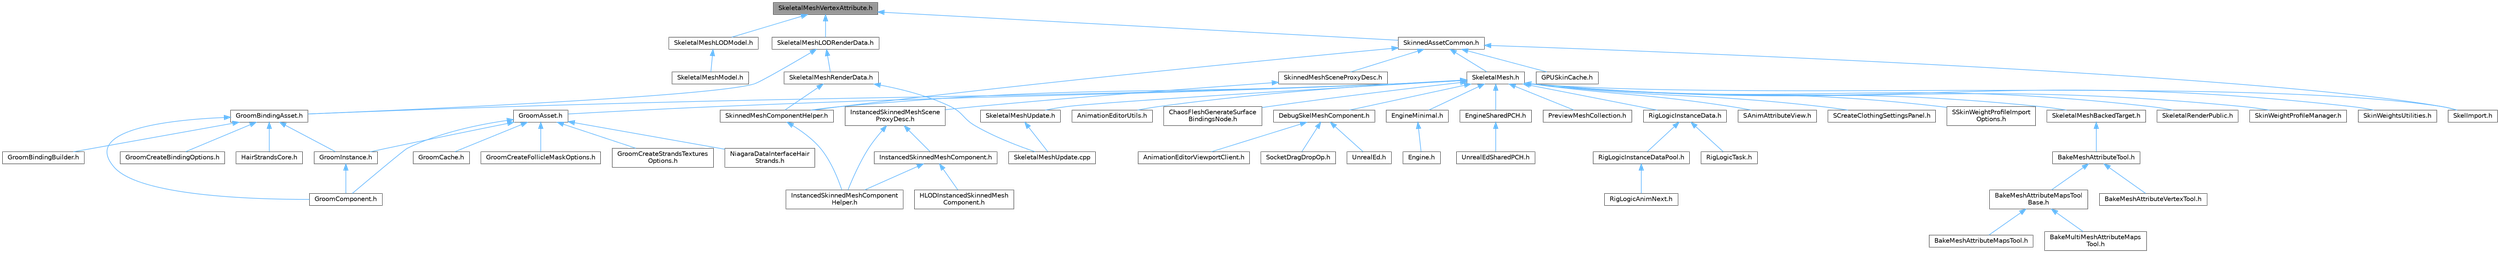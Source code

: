 digraph "SkeletalMeshVertexAttribute.h"
{
 // INTERACTIVE_SVG=YES
 // LATEX_PDF_SIZE
  bgcolor="transparent";
  edge [fontname=Helvetica,fontsize=10,labelfontname=Helvetica,labelfontsize=10];
  node [fontname=Helvetica,fontsize=10,shape=box,height=0.2,width=0.4];
  Node1 [id="Node000001",label="SkeletalMeshVertexAttribute.h",height=0.2,width=0.4,color="gray40", fillcolor="grey60", style="filled", fontcolor="black",tooltip=" "];
  Node1 -> Node2 [id="edge1_Node000001_Node000002",dir="back",color="steelblue1",style="solid",tooltip=" "];
  Node2 [id="Node000002",label="SkeletalMeshLODModel.h",height=0.2,width=0.4,color="grey40", fillcolor="white", style="filled",URL="$d2/d34/SkeletalMeshLODModel_8h.html",tooltip=" "];
  Node2 -> Node3 [id="edge2_Node000002_Node000003",dir="back",color="steelblue1",style="solid",tooltip=" "];
  Node3 [id="Node000003",label="SkeletalMeshModel.h",height=0.2,width=0.4,color="grey40", fillcolor="white", style="filled",URL="$d1/d2c/SkeletalMeshModel_8h.html",tooltip=" "];
  Node1 -> Node4 [id="edge3_Node000001_Node000004",dir="back",color="steelblue1",style="solid",tooltip=" "];
  Node4 [id="Node000004",label="SkeletalMeshLODRenderData.h",height=0.2,width=0.4,color="grey40", fillcolor="white", style="filled",URL="$d0/d5a/SkeletalMeshLODRenderData_8h.html",tooltip=" "];
  Node4 -> Node5 [id="edge4_Node000004_Node000005",dir="back",color="steelblue1",style="solid",tooltip=" "];
  Node5 [id="Node000005",label="GroomBindingAsset.h",height=0.2,width=0.4,color="grey40", fillcolor="white", style="filled",URL="$de/d26/GroomBindingAsset_8h.html",tooltip=" "];
  Node5 -> Node6 [id="edge5_Node000005_Node000006",dir="back",color="steelblue1",style="solid",tooltip=" "];
  Node6 [id="Node000006",label="GroomBindingBuilder.h",height=0.2,width=0.4,color="grey40", fillcolor="white", style="filled",URL="$d2/d2f/GroomBindingBuilder_8h.html",tooltip=" "];
  Node5 -> Node7 [id="edge6_Node000005_Node000007",dir="back",color="steelblue1",style="solid",tooltip=" "];
  Node7 [id="Node000007",label="GroomComponent.h",height=0.2,width=0.4,color="grey40", fillcolor="white", style="filled",URL="$de/d2e/GroomComponent_8h.html",tooltip=" "];
  Node5 -> Node8 [id="edge7_Node000005_Node000008",dir="back",color="steelblue1",style="solid",tooltip=" "];
  Node8 [id="Node000008",label="GroomCreateBindingOptions.h",height=0.2,width=0.4,color="grey40", fillcolor="white", style="filled",URL="$d5/dba/GroomCreateBindingOptions_8h.html",tooltip=" "];
  Node5 -> Node9 [id="edge8_Node000005_Node000009",dir="back",color="steelblue1",style="solid",tooltip=" "];
  Node9 [id="Node000009",label="GroomInstance.h",height=0.2,width=0.4,color="grey40", fillcolor="white", style="filled",URL="$dd/d47/GroomInstance_8h.html",tooltip=" "];
  Node9 -> Node7 [id="edge9_Node000009_Node000007",dir="back",color="steelblue1",style="solid",tooltip=" "];
  Node5 -> Node10 [id="edge10_Node000005_Node000010",dir="back",color="steelblue1",style="solid",tooltip=" "];
  Node10 [id="Node000010",label="HairStrandsCore.h",height=0.2,width=0.4,color="grey40", fillcolor="white", style="filled",URL="$d7/def/HairStrandsCore_8h.html",tooltip=" "];
  Node4 -> Node11 [id="edge11_Node000004_Node000011",dir="back",color="steelblue1",style="solid",tooltip=" "];
  Node11 [id="Node000011",label="SkeletalMeshRenderData.h",height=0.2,width=0.4,color="grey40", fillcolor="white", style="filled",URL="$d9/d14/SkeletalMeshRenderData_8h.html",tooltip=" "];
  Node11 -> Node12 [id="edge12_Node000011_Node000012",dir="back",color="steelblue1",style="solid",tooltip=" "];
  Node12 [id="Node000012",label="SkeletalMeshUpdate.cpp",height=0.2,width=0.4,color="grey40", fillcolor="white", style="filled",URL="$db/d45/SkeletalMeshUpdate_8cpp.html",tooltip=" "];
  Node11 -> Node13 [id="edge13_Node000011_Node000013",dir="back",color="steelblue1",style="solid",tooltip=" "];
  Node13 [id="Node000013",label="SkinnedMeshComponentHelper.h",height=0.2,width=0.4,color="grey40", fillcolor="white", style="filled",URL="$db/d81/SkinnedMeshComponentHelper_8h.html",tooltip=" "];
  Node13 -> Node14 [id="edge14_Node000013_Node000014",dir="back",color="steelblue1",style="solid",tooltip=" "];
  Node14 [id="Node000014",label="InstancedSkinnedMeshComponent\lHelper.h",height=0.2,width=0.4,color="grey40", fillcolor="white", style="filled",URL="$d1/d86/InstancedSkinnedMeshComponentHelper_8h.html",tooltip=" "];
  Node1 -> Node15 [id="edge15_Node000001_Node000015",dir="back",color="steelblue1",style="solid",tooltip=" "];
  Node15 [id="Node000015",label="SkinnedAssetCommon.h",height=0.2,width=0.4,color="grey40", fillcolor="white", style="filled",URL="$dc/dea/SkinnedAssetCommon_8h.html",tooltip=" "];
  Node15 -> Node16 [id="edge16_Node000015_Node000016",dir="back",color="steelblue1",style="solid",tooltip=" "];
  Node16 [id="Node000016",label="GPUSkinCache.h",height=0.2,width=0.4,color="grey40", fillcolor="white", style="filled",URL="$d0/d2d/GPUSkinCache_8h.html",tooltip=" "];
  Node15 -> Node17 [id="edge17_Node000015_Node000017",dir="back",color="steelblue1",style="solid",tooltip=" "];
  Node17 [id="Node000017",label="SkelImport.h",height=0.2,width=0.4,color="grey40", fillcolor="white", style="filled",URL="$d2/d8b/SkelImport_8h.html",tooltip=" "];
  Node15 -> Node18 [id="edge18_Node000015_Node000018",dir="back",color="steelblue1",style="solid",tooltip=" "];
  Node18 [id="Node000018",label="SkeletalMesh.h",height=0.2,width=0.4,color="grey40", fillcolor="white", style="filled",URL="$d6/de7/SkeletalMesh_8h.html",tooltip=" "];
  Node18 -> Node19 [id="edge19_Node000018_Node000019",dir="back",color="steelblue1",style="solid",tooltip=" "];
  Node19 [id="Node000019",label="AnimationEditorUtils.h",height=0.2,width=0.4,color="grey40", fillcolor="white", style="filled",URL="$df/d23/AnimationEditorUtils_8h.html",tooltip=" "];
  Node18 -> Node20 [id="edge20_Node000018_Node000020",dir="back",color="steelblue1",style="solid",tooltip=" "];
  Node20 [id="Node000020",label="ChaosFleshGenerateSurface\lBindingsNode.h",height=0.2,width=0.4,color="grey40", fillcolor="white", style="filled",URL="$db/dca/ChaosFleshGenerateSurfaceBindingsNode_8h.html",tooltip=" "];
  Node18 -> Node21 [id="edge21_Node000018_Node000021",dir="back",color="steelblue1",style="solid",tooltip=" "];
  Node21 [id="Node000021",label="DebugSkelMeshComponent.h",height=0.2,width=0.4,color="grey40", fillcolor="white", style="filled",URL="$d5/d33/DebugSkelMeshComponent_8h.html",tooltip=" "];
  Node21 -> Node22 [id="edge22_Node000021_Node000022",dir="back",color="steelblue1",style="solid",tooltip=" "];
  Node22 [id="Node000022",label="AnimationEditorViewportClient.h",height=0.2,width=0.4,color="grey40", fillcolor="white", style="filled",URL="$d1/d45/AnimationEditorViewportClient_8h.html",tooltip=" "];
  Node21 -> Node23 [id="edge23_Node000021_Node000023",dir="back",color="steelblue1",style="solid",tooltip=" "];
  Node23 [id="Node000023",label="SocketDragDropOp.h",height=0.2,width=0.4,color="grey40", fillcolor="white", style="filled",URL="$d2/d53/SocketDragDropOp_8h.html",tooltip=" "];
  Node21 -> Node24 [id="edge24_Node000021_Node000024",dir="back",color="steelblue1",style="solid",tooltip=" "];
  Node24 [id="Node000024",label="UnrealEd.h",height=0.2,width=0.4,color="grey40", fillcolor="white", style="filled",URL="$d2/d5f/UnrealEd_8h.html",tooltip=" "];
  Node18 -> Node25 [id="edge25_Node000018_Node000025",dir="back",color="steelblue1",style="solid",tooltip=" "];
  Node25 [id="Node000025",label="EngineMinimal.h",height=0.2,width=0.4,color="grey40", fillcolor="white", style="filled",URL="$d0/d2c/EngineMinimal_8h.html",tooltip=" "];
  Node25 -> Node26 [id="edge26_Node000025_Node000026",dir="back",color="steelblue1",style="solid",tooltip=" "];
  Node26 [id="Node000026",label="Engine.h",height=0.2,width=0.4,color="grey40", fillcolor="white", style="filled",URL="$d1/d34/Public_2Engine_8h.html",tooltip=" "];
  Node18 -> Node27 [id="edge27_Node000018_Node000027",dir="back",color="steelblue1",style="solid",tooltip=" "];
  Node27 [id="Node000027",label="EngineSharedPCH.h",height=0.2,width=0.4,color="grey40", fillcolor="white", style="filled",URL="$dc/dbb/EngineSharedPCH_8h.html",tooltip=" "];
  Node27 -> Node28 [id="edge28_Node000027_Node000028",dir="back",color="steelblue1",style="solid",tooltip=" "];
  Node28 [id="Node000028",label="UnrealEdSharedPCH.h",height=0.2,width=0.4,color="grey40", fillcolor="white", style="filled",URL="$d1/de6/UnrealEdSharedPCH_8h.html",tooltip=" "];
  Node18 -> Node29 [id="edge29_Node000018_Node000029",dir="back",color="steelblue1",style="solid",tooltip=" "];
  Node29 [id="Node000029",label="GroomAsset.h",height=0.2,width=0.4,color="grey40", fillcolor="white", style="filled",URL="$d8/df1/GroomAsset_8h.html",tooltip=" "];
  Node29 -> Node30 [id="edge30_Node000029_Node000030",dir="back",color="steelblue1",style="solid",tooltip=" "];
  Node30 [id="Node000030",label="GroomCache.h",height=0.2,width=0.4,color="grey40", fillcolor="white", style="filled",URL="$d7/d6e/GroomCache_8h.html",tooltip=" "];
  Node29 -> Node7 [id="edge31_Node000029_Node000007",dir="back",color="steelblue1",style="solid",tooltip=" "];
  Node29 -> Node31 [id="edge32_Node000029_Node000031",dir="back",color="steelblue1",style="solid",tooltip=" "];
  Node31 [id="Node000031",label="GroomCreateFollicleMaskOptions.h",height=0.2,width=0.4,color="grey40", fillcolor="white", style="filled",URL="$d7/d8b/GroomCreateFollicleMaskOptions_8h.html",tooltip=" "];
  Node29 -> Node32 [id="edge33_Node000029_Node000032",dir="back",color="steelblue1",style="solid",tooltip=" "];
  Node32 [id="Node000032",label="GroomCreateStrandsTextures\lOptions.h",height=0.2,width=0.4,color="grey40", fillcolor="white", style="filled",URL="$da/dfc/GroomCreateStrandsTexturesOptions_8h.html",tooltip=" "];
  Node29 -> Node9 [id="edge34_Node000029_Node000009",dir="back",color="steelblue1",style="solid",tooltip=" "];
  Node29 -> Node33 [id="edge35_Node000029_Node000033",dir="back",color="steelblue1",style="solid",tooltip=" "];
  Node33 [id="Node000033",label="NiagaraDataInterfaceHair\lStrands.h",height=0.2,width=0.4,color="grey40", fillcolor="white", style="filled",URL="$da/dd2/NiagaraDataInterfaceHairStrands_8h.html",tooltip=" "];
  Node18 -> Node5 [id="edge36_Node000018_Node000005",dir="back",color="steelblue1",style="solid",tooltip=" "];
  Node18 -> Node34 [id="edge37_Node000018_Node000034",dir="back",color="steelblue1",style="solid",tooltip=" "];
  Node34 [id="Node000034",label="PreviewMeshCollection.h",height=0.2,width=0.4,color="grey40", fillcolor="white", style="filled",URL="$dc/d45/PreviewMeshCollection_8h.html",tooltip=" "];
  Node18 -> Node35 [id="edge38_Node000018_Node000035",dir="back",color="steelblue1",style="solid",tooltip=" "];
  Node35 [id="Node000035",label="RigLogicInstanceData.h",height=0.2,width=0.4,color="grey40", fillcolor="white", style="filled",URL="$d5/d38/RigLogicInstanceData_8h.html",tooltip=" "];
  Node35 -> Node36 [id="edge39_Node000035_Node000036",dir="back",color="steelblue1",style="solid",tooltip=" "];
  Node36 [id="Node000036",label="RigLogicInstanceDataPool.h",height=0.2,width=0.4,color="grey40", fillcolor="white", style="filled",URL="$d3/df0/RigLogicInstanceDataPool_8h.html",tooltip=" "];
  Node36 -> Node37 [id="edge40_Node000036_Node000037",dir="back",color="steelblue1",style="solid",tooltip=" "];
  Node37 [id="Node000037",label="RigLogicAnimNext.h",height=0.2,width=0.4,color="grey40", fillcolor="white", style="filled",URL="$d6/dae/RigLogicAnimNext_8h.html",tooltip=" "];
  Node35 -> Node38 [id="edge41_Node000035_Node000038",dir="back",color="steelblue1",style="solid",tooltip=" "];
  Node38 [id="Node000038",label="RigLogicTask.h",height=0.2,width=0.4,color="grey40", fillcolor="white", style="filled",URL="$dd/de7/RigLogicTask_8h.html",tooltip=" "];
  Node18 -> Node39 [id="edge42_Node000018_Node000039",dir="back",color="steelblue1",style="solid",tooltip=" "];
  Node39 [id="Node000039",label="SAnimAttributeView.h",height=0.2,width=0.4,color="grey40", fillcolor="white", style="filled",URL="$df/d42/SAnimAttributeView_8h.html",tooltip=" "];
  Node18 -> Node40 [id="edge43_Node000018_Node000040",dir="back",color="steelblue1",style="solid",tooltip=" "];
  Node40 [id="Node000040",label="SCreateClothingSettingsPanel.h",height=0.2,width=0.4,color="grey40", fillcolor="white", style="filled",URL="$d1/d49/SCreateClothingSettingsPanel_8h.html",tooltip=" "];
  Node18 -> Node41 [id="edge44_Node000018_Node000041",dir="back",color="steelblue1",style="solid",tooltip=" "];
  Node41 [id="Node000041",label="SSkinWeightProfileImport\lOptions.h",height=0.2,width=0.4,color="grey40", fillcolor="white", style="filled",URL="$d9/d21/SSkinWeightProfileImportOptions_8h.html",tooltip=" "];
  Node18 -> Node17 [id="edge45_Node000018_Node000017",dir="back",color="steelblue1",style="solid",tooltip=" "];
  Node18 -> Node42 [id="edge46_Node000018_Node000042",dir="back",color="steelblue1",style="solid",tooltip=" "];
  Node42 [id="Node000042",label="SkeletalMeshBackedTarget.h",height=0.2,width=0.4,color="grey40", fillcolor="white", style="filled",URL="$d7/da8/SkeletalMeshBackedTarget_8h.html",tooltip=" "];
  Node42 -> Node43 [id="edge47_Node000042_Node000043",dir="back",color="steelblue1",style="solid",tooltip=" "];
  Node43 [id="Node000043",label="BakeMeshAttributeTool.h",height=0.2,width=0.4,color="grey40", fillcolor="white", style="filled",URL="$d0/d82/BakeMeshAttributeTool_8h.html",tooltip=" "];
  Node43 -> Node44 [id="edge48_Node000043_Node000044",dir="back",color="steelblue1",style="solid",tooltip=" "];
  Node44 [id="Node000044",label="BakeMeshAttributeMapsTool\lBase.h",height=0.2,width=0.4,color="grey40", fillcolor="white", style="filled",URL="$dc/d68/BakeMeshAttributeMapsToolBase_8h.html",tooltip=" "];
  Node44 -> Node45 [id="edge49_Node000044_Node000045",dir="back",color="steelblue1",style="solid",tooltip=" "];
  Node45 [id="Node000045",label="BakeMeshAttributeMapsTool.h",height=0.2,width=0.4,color="grey40", fillcolor="white", style="filled",URL="$d8/d14/BakeMeshAttributeMapsTool_8h.html",tooltip=" "];
  Node44 -> Node46 [id="edge50_Node000044_Node000046",dir="back",color="steelblue1",style="solid",tooltip=" "];
  Node46 [id="Node000046",label="BakeMultiMeshAttributeMaps\lTool.h",height=0.2,width=0.4,color="grey40", fillcolor="white", style="filled",URL="$d7/d65/BakeMultiMeshAttributeMapsTool_8h.html",tooltip=" "];
  Node43 -> Node47 [id="edge51_Node000043_Node000047",dir="back",color="steelblue1",style="solid",tooltip=" "];
  Node47 [id="Node000047",label="BakeMeshAttributeVertexTool.h",height=0.2,width=0.4,color="grey40", fillcolor="white", style="filled",URL="$d6/d76/BakeMeshAttributeVertexTool_8h.html",tooltip=" "];
  Node18 -> Node48 [id="edge52_Node000018_Node000048",dir="back",color="steelblue1",style="solid",tooltip=" "];
  Node48 [id="Node000048",label="SkeletalMeshUpdate.h",height=0.2,width=0.4,color="grey40", fillcolor="white", style="filled",URL="$df/d79/SkeletalMeshUpdate_8h.html",tooltip=" "];
  Node48 -> Node12 [id="edge53_Node000048_Node000012",dir="back",color="steelblue1",style="solid",tooltip=" "];
  Node18 -> Node49 [id="edge54_Node000018_Node000049",dir="back",color="steelblue1",style="solid",tooltip=" "];
  Node49 [id="Node000049",label="SkeletalRenderPublic.h",height=0.2,width=0.4,color="grey40", fillcolor="white", style="filled",URL="$d5/d40/SkeletalRenderPublic_8h.html",tooltip=" "];
  Node18 -> Node50 [id="edge55_Node000018_Node000050",dir="back",color="steelblue1",style="solid",tooltip=" "];
  Node50 [id="Node000050",label="SkinWeightProfileManager.h",height=0.2,width=0.4,color="grey40", fillcolor="white", style="filled",URL="$d4/d83/SkinWeightProfileManager_8h.html",tooltip=" "];
  Node18 -> Node51 [id="edge56_Node000018_Node000051",dir="back",color="steelblue1",style="solid",tooltip=" "];
  Node51 [id="Node000051",label="SkinWeightsUtilities.h",height=0.2,width=0.4,color="grey40", fillcolor="white", style="filled",URL="$d1/d40/SkinWeightsUtilities_8h.html",tooltip=" "];
  Node18 -> Node13 [id="edge57_Node000018_Node000013",dir="back",color="steelblue1",style="solid",tooltip=" "];
  Node15 -> Node13 [id="edge58_Node000015_Node000013",dir="back",color="steelblue1",style="solid",tooltip=" "];
  Node15 -> Node52 [id="edge59_Node000015_Node000052",dir="back",color="steelblue1",style="solid",tooltip=" "];
  Node52 [id="Node000052",label="SkinnedMeshSceneProxyDesc.h",height=0.2,width=0.4,color="grey40", fillcolor="white", style="filled",URL="$dd/d6b/SkinnedMeshSceneProxyDesc_8h.html",tooltip=" "];
  Node52 -> Node53 [id="edge60_Node000052_Node000053",dir="back",color="steelblue1",style="solid",tooltip=" "];
  Node53 [id="Node000053",label="InstancedSkinnedMeshScene\lProxyDesc.h",height=0.2,width=0.4,color="grey40", fillcolor="white", style="filled",URL="$d7/d6c/InstancedSkinnedMeshSceneProxyDesc_8h.html",tooltip=" "];
  Node53 -> Node54 [id="edge61_Node000053_Node000054",dir="back",color="steelblue1",style="solid",tooltip=" "];
  Node54 [id="Node000054",label="InstancedSkinnedMeshComponent.h",height=0.2,width=0.4,color="grey40", fillcolor="white", style="filled",URL="$d7/da7/InstancedSkinnedMeshComponent_8h.html",tooltip=" "];
  Node54 -> Node55 [id="edge62_Node000054_Node000055",dir="back",color="steelblue1",style="solid",tooltip=" "];
  Node55 [id="Node000055",label="HLODInstancedSkinnedMesh\lComponent.h",height=0.2,width=0.4,color="grey40", fillcolor="white", style="filled",URL="$d5/d06/HLODInstancedSkinnedMeshComponent_8h.html",tooltip=" "];
  Node54 -> Node14 [id="edge63_Node000054_Node000014",dir="back",color="steelblue1",style="solid",tooltip=" "];
  Node53 -> Node14 [id="edge64_Node000053_Node000014",dir="back",color="steelblue1",style="solid",tooltip=" "];
}
